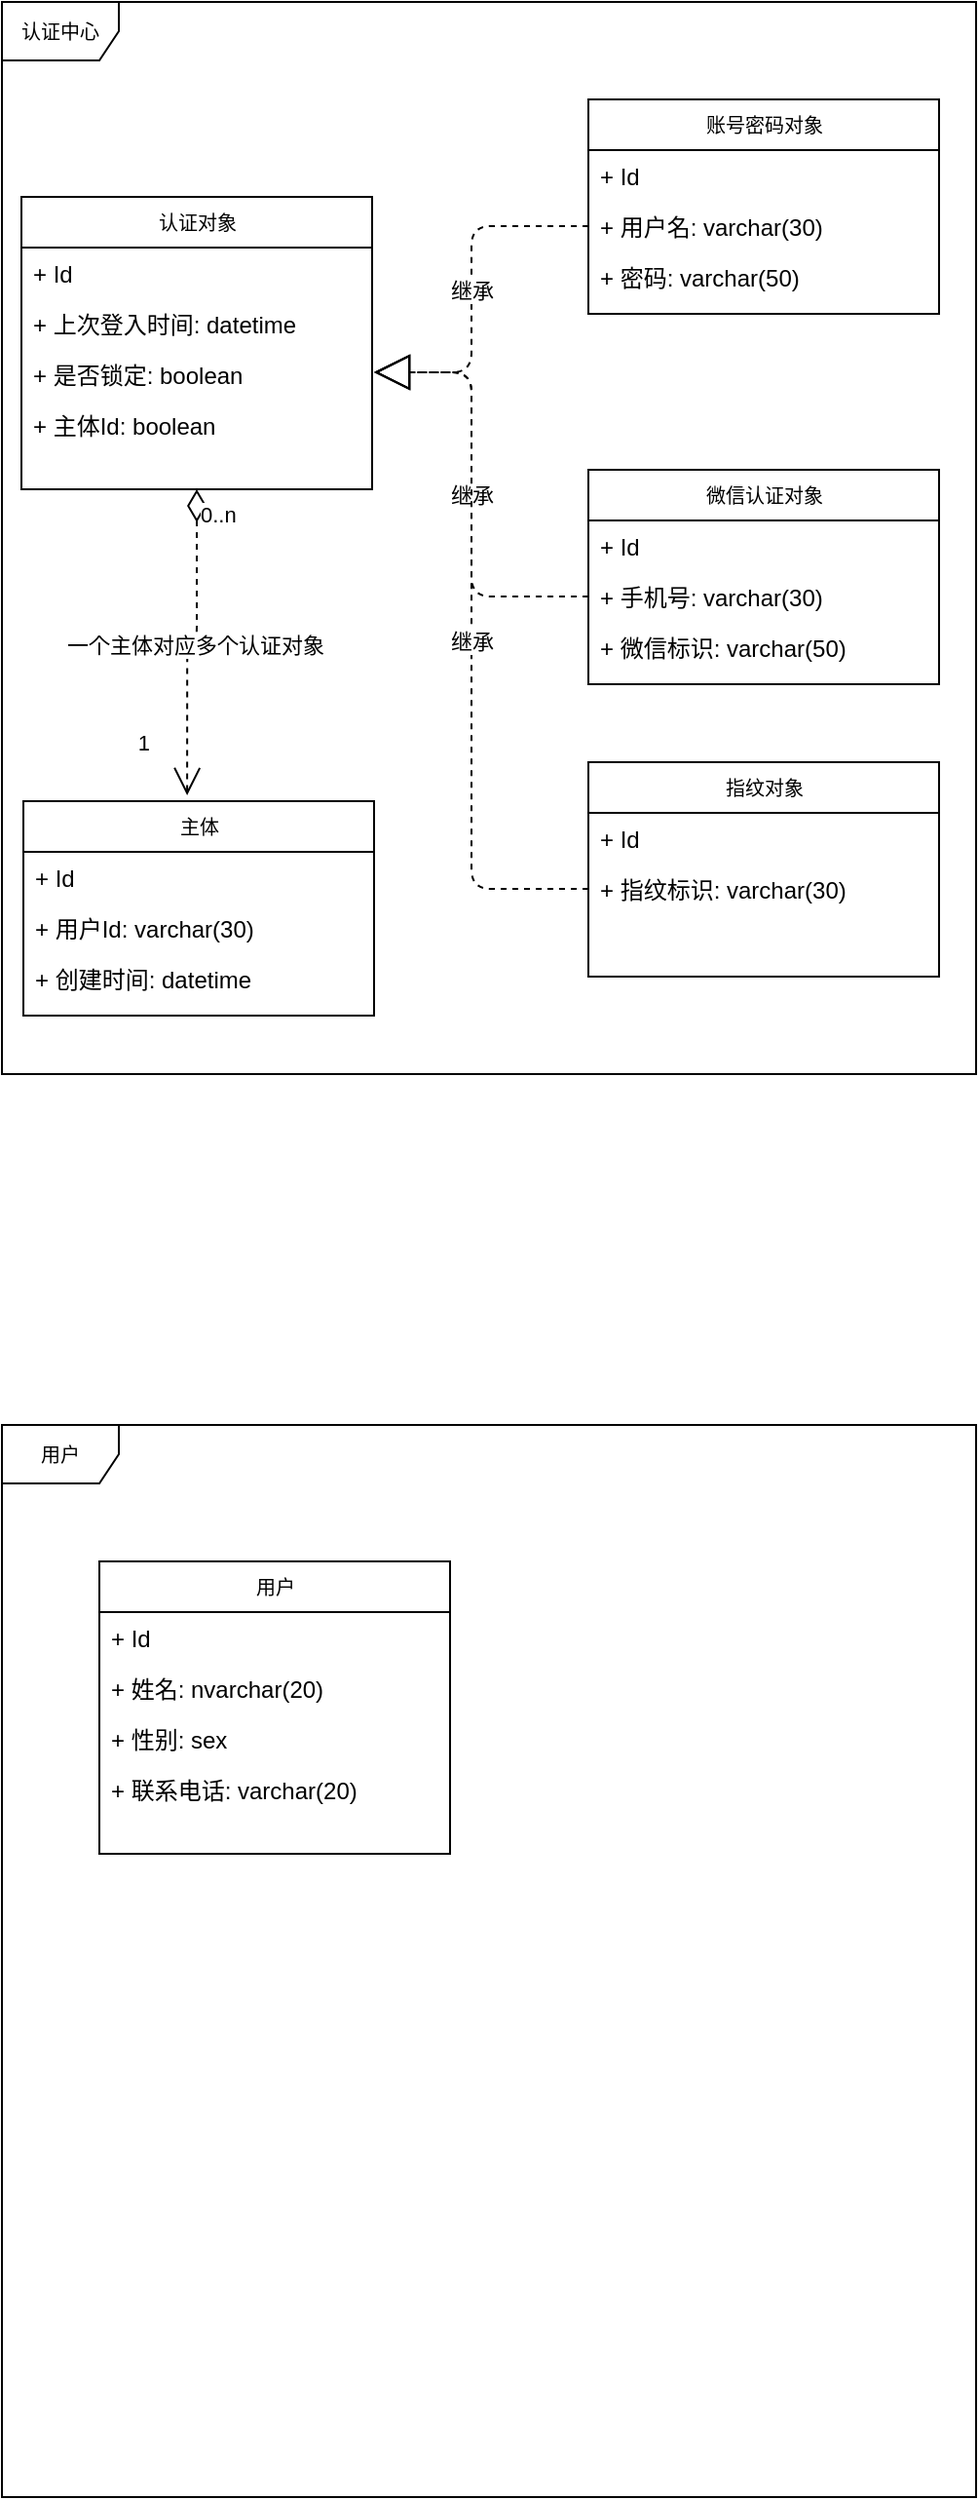 <mxfile version="14.9.5" type="github">
  <diagram name="Page-1" id="c4acf3e9-155e-7222-9cf6-157b1a14988f">
    <mxGraphModel dx="1422" dy="794" grid="1" gridSize="10" guides="1" tooltips="1" connect="1" arrows="1" fold="1" page="1" pageScale="1" pageWidth="850" pageHeight="1100" background="none" math="0" shadow="0">
      <root>
        <mxCell id="0" />
        <mxCell id="1" parent="0" />
        <mxCell id="17acba5748e5396b-1" value="认证中心" style="shape=umlFrame;whiteSpace=wrap;html=1;rounded=0;shadow=0;comic=0;labelBackgroundColor=none;strokeWidth=1;fontFamily=Verdana;fontSize=10;align=center;" parent="1" vertex="1">
          <mxGeometry x="20" y="20" width="500" height="550" as="geometry" />
        </mxCell>
        <mxCell id="Sei2wfSlkflAdpRAVItV-62" value="主体" style="swimlane;html=1;fontStyle=0;childLayout=stackLayout;horizontal=1;startSize=26;fillColor=none;horizontalStack=0;resizeParent=1;resizeLast=0;collapsible=1;marginBottom=0;swimlaneFillColor=#ffffff;rounded=0;shadow=0;comic=0;labelBackgroundColor=none;strokeWidth=1;fontFamily=Verdana;fontSize=10;align=center;" vertex="1" parent="1">
          <mxGeometry x="31" y="430" width="180" height="110" as="geometry" />
        </mxCell>
        <mxCell id="Sei2wfSlkflAdpRAVItV-63" value="+ Id" style="text;html=1;strokeColor=none;fillColor=none;align=left;verticalAlign=top;spacingLeft=4;spacingRight=4;whiteSpace=wrap;overflow=hidden;rotatable=0;points=[[0,0.5],[1,0.5]];portConstraint=eastwest;" vertex="1" parent="Sei2wfSlkflAdpRAVItV-62">
          <mxGeometry y="26" width="180" height="26" as="geometry" />
        </mxCell>
        <mxCell id="Sei2wfSlkflAdpRAVItV-64" value="+ 用户Id: varchar(30)" style="text;html=1;strokeColor=none;fillColor=none;align=left;verticalAlign=top;spacingLeft=4;spacingRight=4;whiteSpace=wrap;overflow=hidden;rotatable=0;points=[[0,0.5],[1,0.5]];portConstraint=eastwest;" vertex="1" parent="Sei2wfSlkflAdpRAVItV-62">
          <mxGeometry y="52" width="180" height="26" as="geometry" />
        </mxCell>
        <mxCell id="Sei2wfSlkflAdpRAVItV-65" value="+ 创建时间: datetime" style="text;html=1;strokeColor=none;fillColor=none;align=left;verticalAlign=top;spacingLeft=4;spacingRight=4;whiteSpace=wrap;overflow=hidden;rotatable=0;points=[[0,0.5],[1,0.5]];portConstraint=eastwest;" vertex="1" parent="Sei2wfSlkflAdpRAVItV-62">
          <mxGeometry y="78" width="180" height="26" as="geometry" />
        </mxCell>
        <mxCell id="Sei2wfSlkflAdpRAVItV-66" value="认证对象" style="swimlane;html=1;fontStyle=0;childLayout=stackLayout;horizontal=1;startSize=26;fillColor=none;horizontalStack=0;resizeParent=1;resizeLast=0;collapsible=1;marginBottom=0;swimlaneFillColor=#ffffff;rounded=0;shadow=0;comic=0;labelBackgroundColor=none;strokeWidth=1;fontFamily=Verdana;fontSize=10;align=center;" vertex="1" parent="1">
          <mxGeometry x="30" y="120" width="180" height="150" as="geometry" />
        </mxCell>
        <mxCell id="Sei2wfSlkflAdpRAVItV-67" value="+ Id" style="text;html=1;strokeColor=none;fillColor=none;align=left;verticalAlign=top;spacingLeft=4;spacingRight=4;whiteSpace=wrap;overflow=hidden;rotatable=0;points=[[0,0.5],[1,0.5]];portConstraint=eastwest;" vertex="1" parent="Sei2wfSlkflAdpRAVItV-66">
          <mxGeometry y="26" width="180" height="26" as="geometry" />
        </mxCell>
        <mxCell id="Sei2wfSlkflAdpRAVItV-70" value="+ 上次登入时间: datetime" style="text;html=1;strokeColor=none;fillColor=none;align=left;verticalAlign=top;spacingLeft=4;spacingRight=4;whiteSpace=wrap;overflow=hidden;rotatable=0;points=[[0,0.5],[1,0.5]];portConstraint=eastwest;" vertex="1" parent="Sei2wfSlkflAdpRAVItV-66">
          <mxGeometry y="52" width="180" height="26" as="geometry" />
        </mxCell>
        <mxCell id="Sei2wfSlkflAdpRAVItV-71" value="+ 是否锁定: boolean" style="text;html=1;strokeColor=none;fillColor=none;align=left;verticalAlign=top;spacingLeft=4;spacingRight=4;whiteSpace=wrap;overflow=hidden;rotatable=0;points=[[0,0.5],[1,0.5]];portConstraint=eastwest;" vertex="1" parent="Sei2wfSlkflAdpRAVItV-66">
          <mxGeometry y="78" width="180" height="26" as="geometry" />
        </mxCell>
        <mxCell id="Sei2wfSlkflAdpRAVItV-72" value="+ 主体Id: boolean" style="text;html=1;strokeColor=none;fillColor=none;align=left;verticalAlign=top;spacingLeft=4;spacingRight=4;whiteSpace=wrap;overflow=hidden;rotatable=0;points=[[0,0.5],[1,0.5]];portConstraint=eastwest;" vertex="1" parent="Sei2wfSlkflAdpRAVItV-66">
          <mxGeometry y="104" width="180" height="26" as="geometry" />
        </mxCell>
        <mxCell id="Sei2wfSlkflAdpRAVItV-73" value="账号密码对象" style="swimlane;html=1;fontStyle=0;childLayout=stackLayout;horizontal=1;startSize=26;fillColor=none;horizontalStack=0;resizeParent=1;resizeLast=0;collapsible=1;marginBottom=0;swimlaneFillColor=#ffffff;rounded=0;shadow=0;comic=0;labelBackgroundColor=none;strokeWidth=1;fontFamily=Verdana;fontSize=10;align=center;" vertex="1" parent="1">
          <mxGeometry x="321" y="70" width="180" height="110" as="geometry" />
        </mxCell>
        <mxCell id="Sei2wfSlkflAdpRAVItV-74" value="+ Id" style="text;html=1;strokeColor=none;fillColor=none;align=left;verticalAlign=top;spacingLeft=4;spacingRight=4;whiteSpace=wrap;overflow=hidden;rotatable=0;points=[[0,0.5],[1,0.5]];portConstraint=eastwest;" vertex="1" parent="Sei2wfSlkflAdpRAVItV-73">
          <mxGeometry y="26" width="180" height="26" as="geometry" />
        </mxCell>
        <mxCell id="Sei2wfSlkflAdpRAVItV-75" value="+ 用户名: varchar(30)" style="text;html=1;strokeColor=none;fillColor=none;align=left;verticalAlign=top;spacingLeft=4;spacingRight=4;whiteSpace=wrap;overflow=hidden;rotatable=0;points=[[0,0.5],[1,0.5]];portConstraint=eastwest;" vertex="1" parent="Sei2wfSlkflAdpRAVItV-73">
          <mxGeometry y="52" width="180" height="26" as="geometry" />
        </mxCell>
        <mxCell id="Sei2wfSlkflAdpRAVItV-76" value="+ 密码: varchar(50)" style="text;html=1;strokeColor=none;fillColor=none;align=left;verticalAlign=top;spacingLeft=4;spacingRight=4;whiteSpace=wrap;overflow=hidden;rotatable=0;points=[[0,0.5],[1,0.5]];portConstraint=eastwest;" vertex="1" parent="Sei2wfSlkflAdpRAVItV-73">
          <mxGeometry y="78" width="180" height="26" as="geometry" />
        </mxCell>
        <mxCell id="Sei2wfSlkflAdpRAVItV-81" value="微信认证对象" style="swimlane;html=1;fontStyle=0;childLayout=stackLayout;horizontal=1;startSize=26;fillColor=none;horizontalStack=0;resizeParent=1;resizeLast=0;collapsible=1;marginBottom=0;swimlaneFillColor=#ffffff;rounded=0;shadow=0;comic=0;labelBackgroundColor=none;strokeWidth=1;fontFamily=Verdana;fontSize=10;align=center;" vertex="1" parent="1">
          <mxGeometry x="321" y="260" width="180" height="110" as="geometry" />
        </mxCell>
        <mxCell id="Sei2wfSlkflAdpRAVItV-82" value="+ Id" style="text;html=1;strokeColor=none;fillColor=none;align=left;verticalAlign=top;spacingLeft=4;spacingRight=4;whiteSpace=wrap;overflow=hidden;rotatable=0;points=[[0,0.5],[1,0.5]];portConstraint=eastwest;" vertex="1" parent="Sei2wfSlkflAdpRAVItV-81">
          <mxGeometry y="26" width="180" height="26" as="geometry" />
        </mxCell>
        <mxCell id="Sei2wfSlkflAdpRAVItV-83" value="+ 手机号: varchar(30)" style="text;html=1;strokeColor=none;fillColor=none;align=left;verticalAlign=top;spacingLeft=4;spacingRight=4;whiteSpace=wrap;overflow=hidden;rotatable=0;points=[[0,0.5],[1,0.5]];portConstraint=eastwest;" vertex="1" parent="Sei2wfSlkflAdpRAVItV-81">
          <mxGeometry y="52" width="180" height="26" as="geometry" />
        </mxCell>
        <mxCell id="Sei2wfSlkflAdpRAVItV-84" value="+ 微信标识: varchar(50)" style="text;html=1;strokeColor=none;fillColor=none;align=left;verticalAlign=top;spacingLeft=4;spacingRight=4;whiteSpace=wrap;overflow=hidden;rotatable=0;points=[[0,0.5],[1,0.5]];portConstraint=eastwest;" vertex="1" parent="Sei2wfSlkflAdpRAVItV-81">
          <mxGeometry y="78" width="180" height="26" as="geometry" />
        </mxCell>
        <mxCell id="Sei2wfSlkflAdpRAVItV-90" value="继承" style="endArrow=block;endSize=16;endFill=0;html=1;dashed=1;exitX=0;exitY=0.5;exitDx=0;exitDy=0;edgeStyle=orthogonalEdgeStyle;" edge="1" parent="1" source="Sei2wfSlkflAdpRAVItV-83">
          <mxGeometry width="160" relative="1" as="geometry">
            <mxPoint x="351" y="560" as="sourcePoint" />
            <mxPoint x="211" y="210" as="targetPoint" />
            <Array as="points">
              <mxPoint x="261" y="325" />
              <mxPoint x="261" y="210" />
            </Array>
          </mxGeometry>
        </mxCell>
        <mxCell id="Sei2wfSlkflAdpRAVItV-91" value="继承" style="endArrow=block;endSize=16;endFill=0;html=1;dashed=1;exitX=0;exitY=0.5;exitDx=0;exitDy=0;edgeStyle=orthogonalEdgeStyle;" edge="1" parent="1" source="Sei2wfSlkflAdpRAVItV-75">
          <mxGeometry width="160" relative="1" as="geometry">
            <mxPoint x="331" y="500" as="sourcePoint" />
            <mxPoint x="211" y="210" as="targetPoint" />
            <Array as="points">
              <mxPoint x="261" y="135" />
              <mxPoint x="261" y="210" />
            </Array>
          </mxGeometry>
        </mxCell>
        <mxCell id="Sei2wfSlkflAdpRAVItV-95" value="指纹对象" style="swimlane;html=1;fontStyle=0;childLayout=stackLayout;horizontal=1;startSize=26;fillColor=none;horizontalStack=0;resizeParent=1;resizeLast=0;collapsible=1;marginBottom=0;swimlaneFillColor=#ffffff;rounded=0;shadow=0;comic=0;labelBackgroundColor=none;strokeWidth=1;fontFamily=Verdana;fontSize=10;align=center;" vertex="1" parent="1">
          <mxGeometry x="321" y="410" width="180" height="110" as="geometry" />
        </mxCell>
        <mxCell id="Sei2wfSlkflAdpRAVItV-96" value="+ Id" style="text;html=1;strokeColor=none;fillColor=none;align=left;verticalAlign=top;spacingLeft=4;spacingRight=4;whiteSpace=wrap;overflow=hidden;rotatable=0;points=[[0,0.5],[1,0.5]];portConstraint=eastwest;" vertex="1" parent="Sei2wfSlkflAdpRAVItV-95">
          <mxGeometry y="26" width="180" height="26" as="geometry" />
        </mxCell>
        <mxCell id="Sei2wfSlkflAdpRAVItV-97" value="+ 指纹标识: varchar(30)" style="text;html=1;strokeColor=none;fillColor=none;align=left;verticalAlign=top;spacingLeft=4;spacingRight=4;whiteSpace=wrap;overflow=hidden;rotatable=0;points=[[0,0.5],[1,0.5]];portConstraint=eastwest;" vertex="1" parent="Sei2wfSlkflAdpRAVItV-95">
          <mxGeometry y="52" width="180" height="26" as="geometry" />
        </mxCell>
        <mxCell id="Sei2wfSlkflAdpRAVItV-99" value="继承" style="endArrow=block;endSize=16;endFill=0;html=1;dashed=1;exitX=0;exitY=0.5;exitDx=0;exitDy=0;edgeStyle=orthogonalEdgeStyle;" edge="1" parent="1" source="Sei2wfSlkflAdpRAVItV-97">
          <mxGeometry width="160" relative="1" as="geometry">
            <mxPoint x="311" y="540" as="sourcePoint" />
            <mxPoint x="211" y="210" as="targetPoint" />
            <Array as="points">
              <mxPoint x="261" y="475" />
              <mxPoint x="261" y="210" />
            </Array>
          </mxGeometry>
        </mxCell>
        <mxCell id="Sei2wfSlkflAdpRAVItV-92" value="一个主体对应多个认证对象" style="endArrow=open;html=1;endSize=12;startArrow=diamondThin;startSize=14;startFill=0;edgeStyle=orthogonalEdgeStyle;dashed=1;entryX=0.467;entryY=-0.027;entryDx=0;entryDy=0;entryPerimeter=0;exitX=0.5;exitY=1;exitDx=0;exitDy=0;" edge="1" parent="1" source="Sei2wfSlkflAdpRAVItV-66" target="Sei2wfSlkflAdpRAVItV-62">
          <mxGeometry relative="1" as="geometry">
            <mxPoint x="121" y="270" as="sourcePoint" />
            <mxPoint x="120.5" y="440" as="targetPoint" />
          </mxGeometry>
        </mxCell>
        <mxCell id="Sei2wfSlkflAdpRAVItV-93" value="0..n" style="edgeLabel;resizable=0;html=1;align=left;verticalAlign=top;" connectable="0" vertex="1" parent="Sei2wfSlkflAdpRAVItV-92">
          <mxGeometry x="-1" relative="1" as="geometry" />
        </mxCell>
        <mxCell id="Sei2wfSlkflAdpRAVItV-94" value="1" style="edgeLabel;resizable=0;html=1;align=right;verticalAlign=top;" connectable="0" vertex="1" parent="Sei2wfSlkflAdpRAVItV-92">
          <mxGeometry x="1" relative="1" as="geometry">
            <mxPoint x="-19" y="-40" as="offset" />
          </mxGeometry>
        </mxCell>
        <mxCell id="Sei2wfSlkflAdpRAVItV-100" value="用户" style="shape=umlFrame;whiteSpace=wrap;html=1;rounded=0;shadow=0;comic=0;labelBackgroundColor=none;strokeWidth=1;fontFamily=Verdana;fontSize=10;align=center;" vertex="1" parent="1">
          <mxGeometry x="20" y="750" width="500" height="550" as="geometry" />
        </mxCell>
        <mxCell id="Sei2wfSlkflAdpRAVItV-101" value="用户" style="swimlane;html=1;fontStyle=0;childLayout=stackLayout;horizontal=1;startSize=26;fillColor=none;horizontalStack=0;resizeParent=1;resizeLast=0;collapsible=1;marginBottom=0;swimlaneFillColor=#ffffff;rounded=0;shadow=0;comic=0;labelBackgroundColor=none;strokeWidth=1;fontFamily=Verdana;fontSize=10;align=center;" vertex="1" parent="1">
          <mxGeometry x="70" y="820" width="180" height="150" as="geometry" />
        </mxCell>
        <mxCell id="Sei2wfSlkflAdpRAVItV-102" value="+ Id" style="text;html=1;strokeColor=none;fillColor=none;align=left;verticalAlign=top;spacingLeft=4;spacingRight=4;whiteSpace=wrap;overflow=hidden;rotatable=0;points=[[0,0.5],[1,0.5]];portConstraint=eastwest;" vertex="1" parent="Sei2wfSlkflAdpRAVItV-101">
          <mxGeometry y="26" width="180" height="26" as="geometry" />
        </mxCell>
        <mxCell id="Sei2wfSlkflAdpRAVItV-103" value="+ 姓名: nvarchar(20)" style="text;html=1;strokeColor=none;fillColor=none;align=left;verticalAlign=top;spacingLeft=4;spacingRight=4;whiteSpace=wrap;overflow=hidden;rotatable=0;points=[[0,0.5],[1,0.5]];portConstraint=eastwest;" vertex="1" parent="Sei2wfSlkflAdpRAVItV-101">
          <mxGeometry y="52" width="180" height="26" as="geometry" />
        </mxCell>
        <mxCell id="Sei2wfSlkflAdpRAVItV-104" value="+ 性别: sex" style="text;html=1;strokeColor=none;fillColor=none;align=left;verticalAlign=top;spacingLeft=4;spacingRight=4;whiteSpace=wrap;overflow=hidden;rotatable=0;points=[[0,0.5],[1,0.5]];portConstraint=eastwest;" vertex="1" parent="Sei2wfSlkflAdpRAVItV-101">
          <mxGeometry y="78" width="180" height="26" as="geometry" />
        </mxCell>
        <mxCell id="Sei2wfSlkflAdpRAVItV-105" value="+ 联系电话: varchar(20)" style="text;html=1;strokeColor=none;fillColor=none;align=left;verticalAlign=top;spacingLeft=4;spacingRight=4;whiteSpace=wrap;overflow=hidden;rotatable=0;points=[[0,0.5],[1,0.5]];portConstraint=eastwest;" vertex="1" parent="Sei2wfSlkflAdpRAVItV-101">
          <mxGeometry y="104" width="180" height="26" as="geometry" />
        </mxCell>
      </root>
    </mxGraphModel>
  </diagram>
</mxfile>
